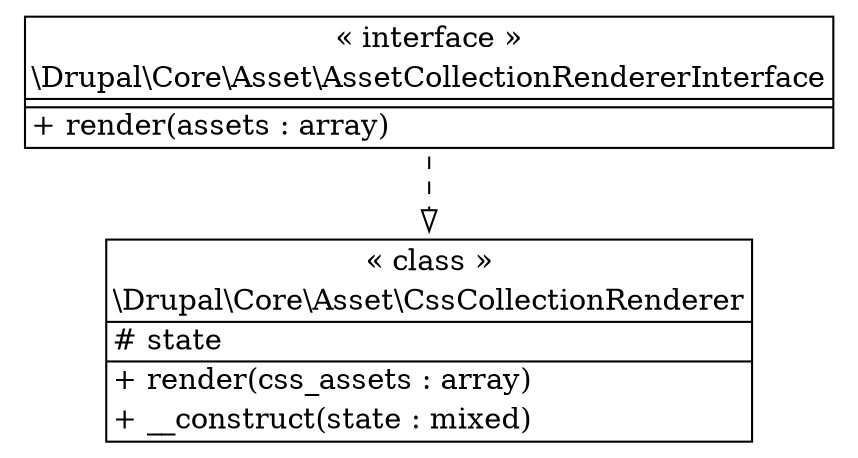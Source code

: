digraph "Class Diagram" {
  node [shape=plaintext]
  "\\Drupal\\Core\\Asset\\CssCollectionRenderer" [
    label=<
<table border="1" cellpadding="2" cellspacing="0" cellborder="0">
<tr><td align="center">&laquo; class &raquo;</td></tr>
<tr><td align="center" title="class CssCollectionRenderer">\\Drupal\\Core\\Asset\\CssCollectionRenderer</td></tr><hr />
<tr><td align="left" title="protected state"># state</td></tr>
<hr />
<tr><td align="left" title="public render">+ render(css_assets : array)</td></tr>
<tr><td align="left" title="public __construct">+ __construct(state : mixed)</td></tr>
</table>
  >
  ];
  "\\Drupal\\Core\\Asset\\AssetCollectionRendererInterface" [
    label=<
<table border="1" cellpadding="2" cellspacing="0" cellborder="0">
<tr><td align="center">&laquo; interface &raquo;</td></tr>
<tr><td align="center" title="interface AssetCollectionRendererInterface">\\Drupal\\Core\\Asset\\AssetCollectionRendererInterface</td></tr><hr />
<tr><td></td></tr>
<hr />
<tr><td align="left" title="public render">+ render(assets : array)</td></tr>
</table>
  >
  ];
"\\Drupal\\Core\\Asset\\AssetCollectionRendererInterface" -> "\\Drupal\\Core\\Asset\\CssCollectionRenderer" [arrowhead="empty" style="dashed"];

}